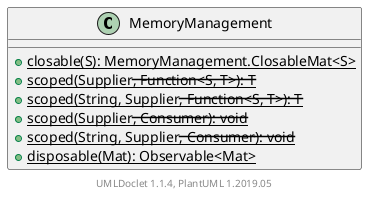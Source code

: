 @startuml

    class MemoryManagement [[MemoryManagement.html]] {
        {static} +closable(S): MemoryManagement.ClosableMat<S>
        {static} +scoped(Supplier<S>, Function<S, T>): T
        {static} +scoped(String, Supplier<S>, Function<S, T>): T
        {static} +scoped(Supplier<S>, Consumer<S>): void
        {static} +scoped(String, Supplier<S>, Consumer<S>): void
        {static} +disposable(Mat): Observable<Mat>
    }


    center footer UMLDoclet 1.1.4, PlantUML 1.2019.05
@enduml
